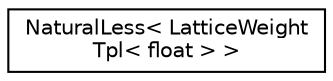 digraph "Graphical Class Hierarchy"
{
  edge [fontname="Helvetica",fontsize="10",labelfontname="Helvetica",labelfontsize="10"];
  node [fontname="Helvetica",fontsize="10",shape=record];
  rankdir="LR";
  Node0 [label="NaturalLess\< LatticeWeight\lTpl\< float \> \>",height=0.2,width=0.4,color="black", fillcolor="white", style="filled",URL="$classfst_1_1NaturalLess_3_01LatticeWeightTpl_3_01float_01_4_01_4.html"];
}
